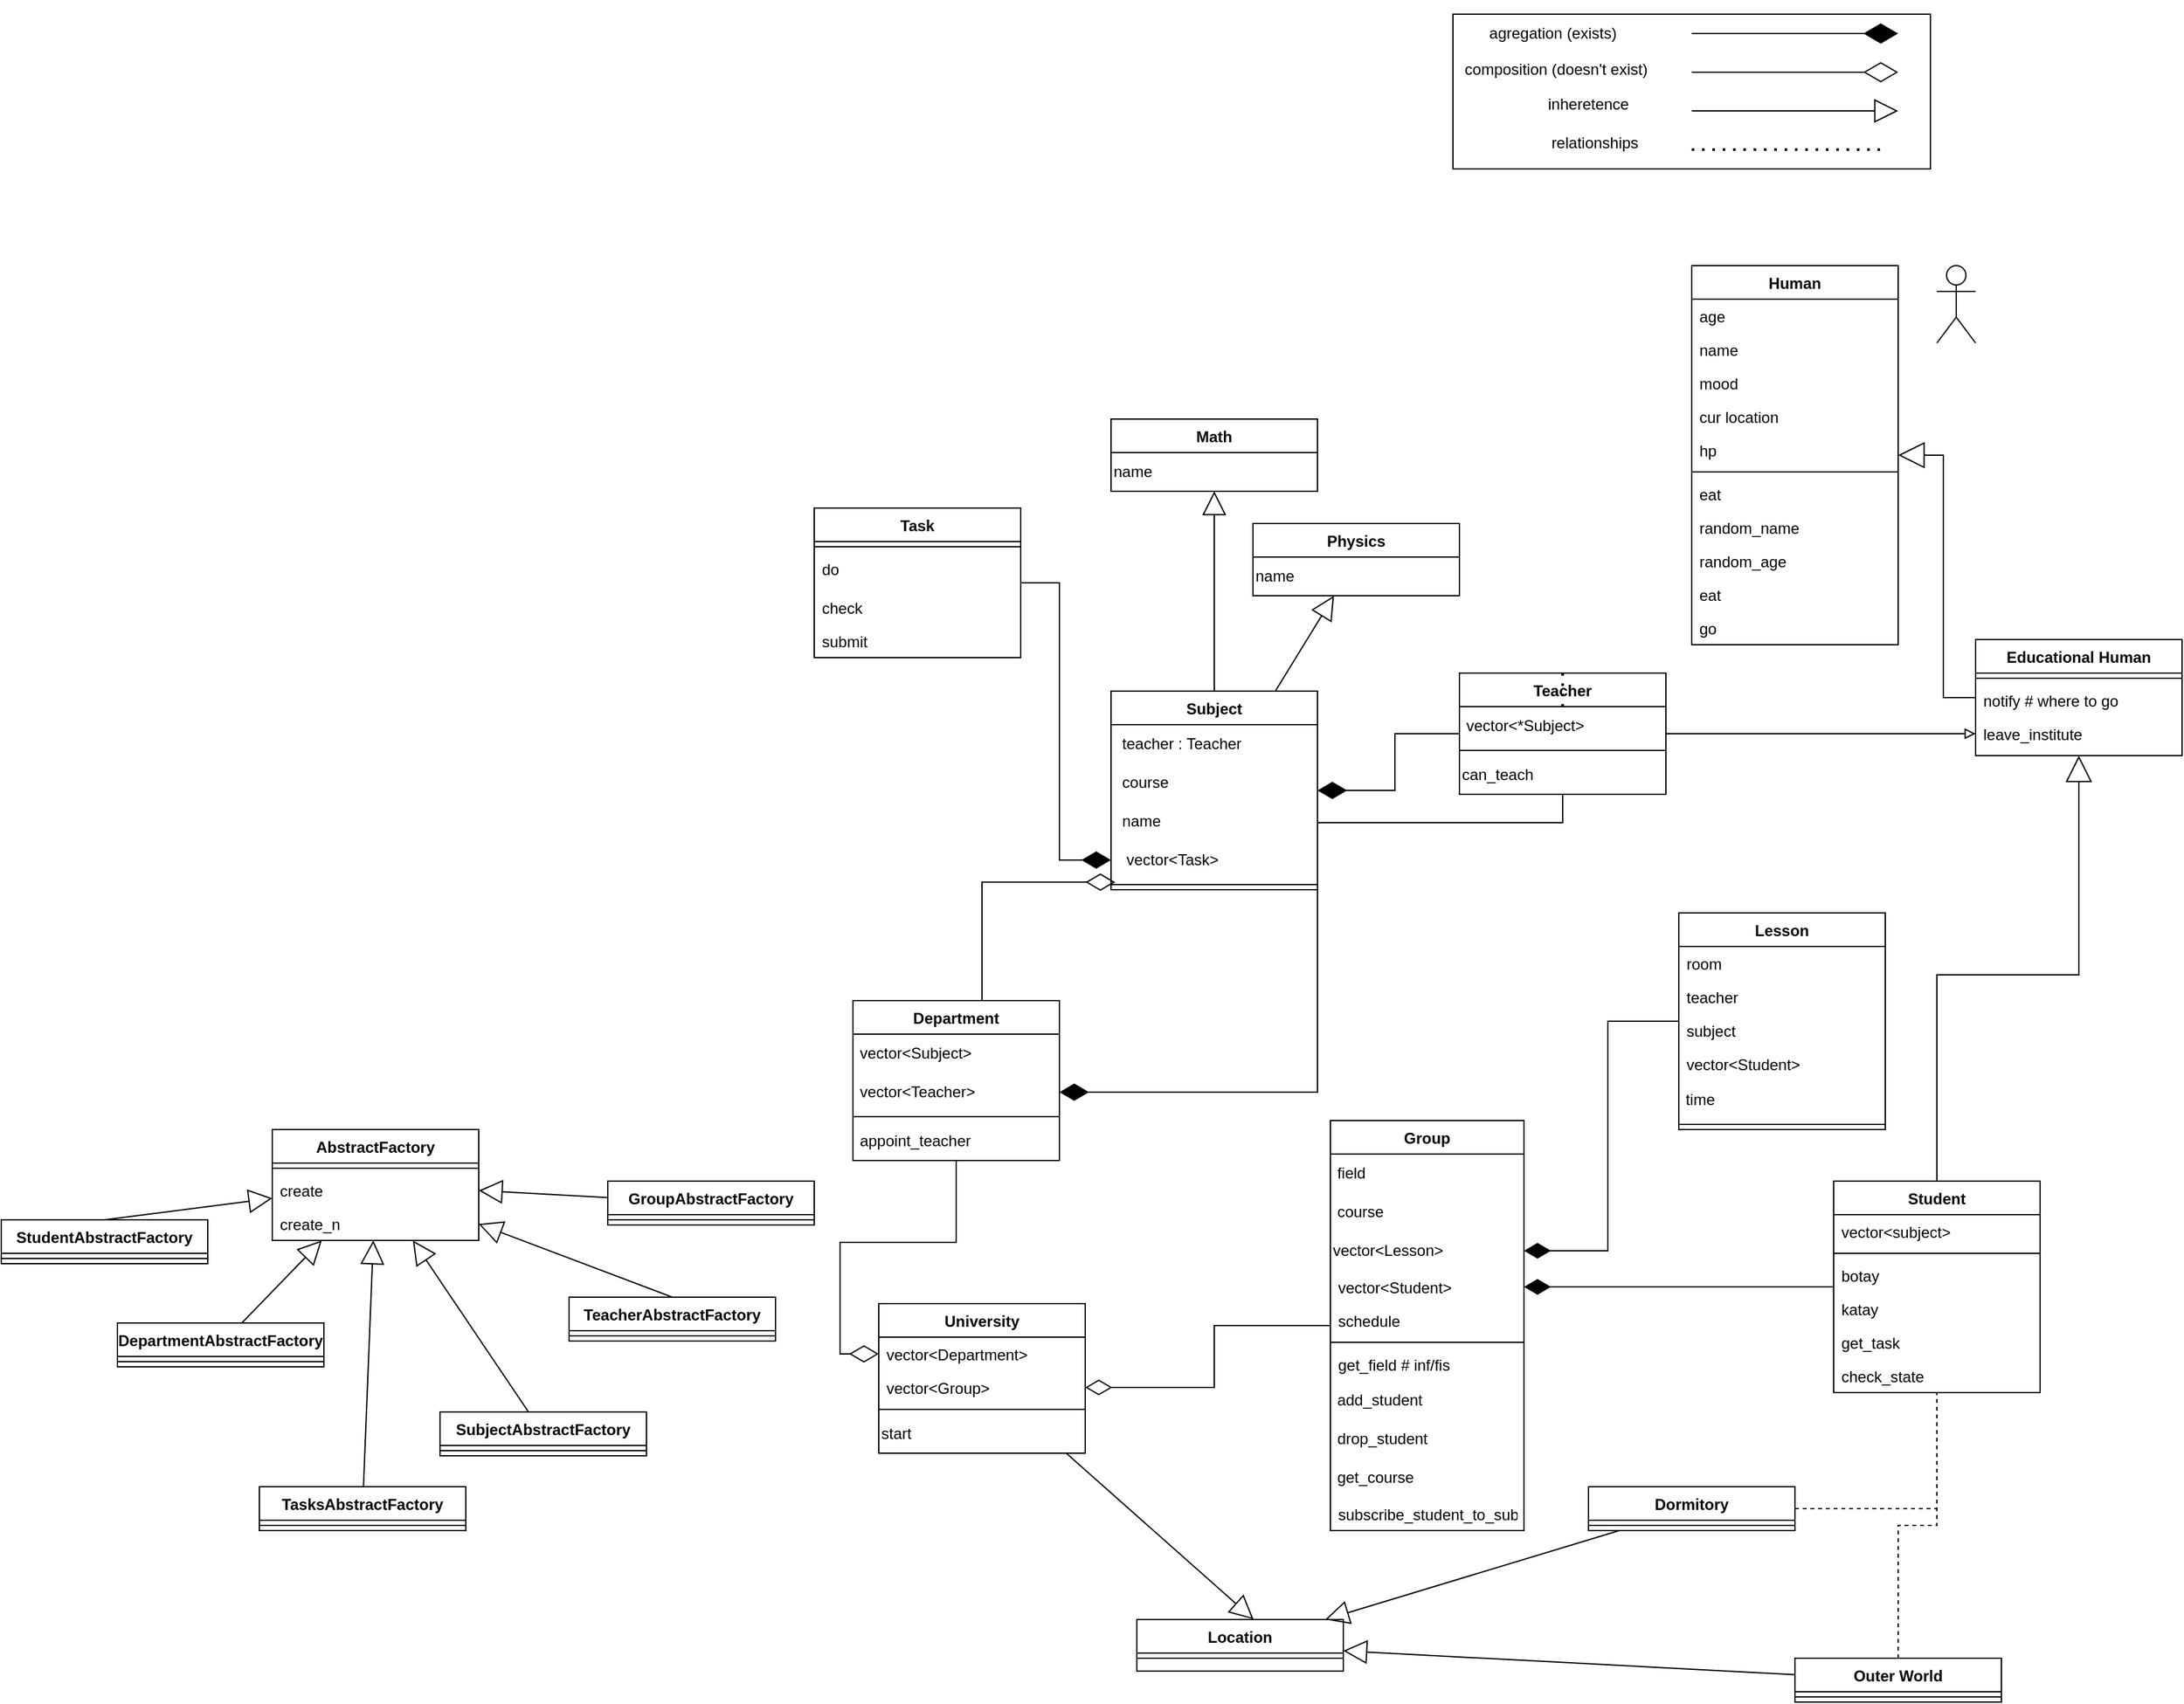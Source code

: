 <mxfile version="20.5.3" type="github" pages="2">
  <diagram id="C5RBs43oDa-KdzZeNtuy" name="arch">
    <mxGraphModel dx="1827" dy="439" grid="1" gridSize="10" guides="1" tooltips="1" connect="1" arrows="1" fold="1" page="1" pageScale="1" pageWidth="827" pageHeight="1169" math="0" shadow="0">
      <root>
        <mxCell id="WIyWlLk6GJQsqaUBKTNV-0" />
        <mxCell id="WIyWlLk6GJQsqaUBKTNV-1" parent="WIyWlLk6GJQsqaUBKTNV-0" />
        <mxCell id="woFlV1oVEV1j4pW9QUOj-0" value="" style="rounded=0;whiteSpace=wrap;html=1;" parent="WIyWlLk6GJQsqaUBKTNV-1" vertex="1">
          <mxGeometry x="595" y="545" width="370" height="120" as="geometry" />
        </mxCell>
        <mxCell id="LrhKDHcTdNilGxYMbkJ2-31" style="edgeStyle=orthogonalEdgeStyle;rounded=0;orthogonalLoop=1;jettySize=auto;html=1;endArrow=block;endFill=0;endSize=18;jumpSize=5;" parent="WIyWlLk6GJQsqaUBKTNV-1" source="woFlV1oVEV1j4pW9QUOj-1" target="woFlV1oVEV1j4pW9QUOj-28" edge="1">
          <mxGeometry relative="1" as="geometry" />
        </mxCell>
        <mxCell id="woFlV1oVEV1j4pW9QUOj-1" value="Educational Human&#xa;" style="swimlane;fontStyle=1;align=center;verticalAlign=top;childLayout=stackLayout;horizontal=1;startSize=26;horizontalStack=0;resizeParent=1;resizeLast=0;collapsible=1;marginBottom=0;rounded=0;shadow=0;strokeWidth=1;" parent="WIyWlLk6GJQsqaUBKTNV-1" vertex="1">
          <mxGeometry x="1000" y="1030" width="160" height="90" as="geometry">
            <mxRectangle x="230" y="140" width="160" height="26" as="alternateBounds" />
          </mxGeometry>
        </mxCell>
        <mxCell id="woFlV1oVEV1j4pW9QUOj-2" value="" style="line;html=1;strokeWidth=1;align=left;verticalAlign=middle;spacingTop=-1;spacingLeft=3;spacingRight=3;rotatable=0;labelPosition=right;points=[];portConstraint=eastwest;" parent="woFlV1oVEV1j4pW9QUOj-1" vertex="1">
          <mxGeometry y="26" width="160" height="8" as="geometry" />
        </mxCell>
        <mxCell id="woFlV1oVEV1j4pW9QUOj-3" value="notify # where to go" style="text;align=left;verticalAlign=top;spacingLeft=4;spacingRight=4;overflow=hidden;rotatable=0;points=[[0,0.5],[1,0.5]];portConstraint=eastwest;" parent="woFlV1oVEV1j4pW9QUOj-1" vertex="1">
          <mxGeometry y="34" width="160" height="26" as="geometry" />
        </mxCell>
        <mxCell id="woFlV1oVEV1j4pW9QUOj-4" value="leave_institute" style="text;strokeColor=none;fillColor=none;align=left;verticalAlign=top;spacingLeft=4;spacingRight=4;overflow=hidden;rotatable=0;points=[[0,0.5],[1,0.5]];portConstraint=eastwest;" parent="woFlV1oVEV1j4pW9QUOj-1" vertex="1">
          <mxGeometry y="60" width="160" height="26" as="geometry" />
        </mxCell>
        <mxCell id="LrhKDHcTdNilGxYMbkJ2-37" style="edgeStyle=orthogonalEdgeStyle;rounded=0;jumpSize=5;orthogonalLoop=1;jettySize=auto;html=1;endArrow=diamondThin;endFill=1;endSize=18;" parent="WIyWlLk6GJQsqaUBKTNV-1" source="woFlV1oVEV1j4pW9QUOj-5" target="woFlV1oVEV1j4pW9QUOj-46" edge="1">
          <mxGeometry relative="1" as="geometry" />
        </mxCell>
        <mxCell id="LrhKDHcTdNilGxYMbkJ2-39" style="edgeStyle=orthogonalEdgeStyle;rounded=0;jumpSize=5;orthogonalLoop=1;jettySize=auto;html=1;endArrow=block;endFill=0;endSize=18;" parent="WIyWlLk6GJQsqaUBKTNV-1" source="woFlV1oVEV1j4pW9QUOj-5" target="woFlV1oVEV1j4pW9QUOj-1" edge="1">
          <mxGeometry relative="1" as="geometry" />
        </mxCell>
        <mxCell id="woFlV1oVEV1j4pW9QUOj-5" value="Student" style="swimlane;fontStyle=1;align=center;verticalAlign=top;childLayout=stackLayout;horizontal=1;startSize=26;horizontalStack=0;resizeParent=1;resizeLast=0;collapsible=1;marginBottom=0;rounded=0;shadow=0;strokeWidth=1;" parent="WIyWlLk6GJQsqaUBKTNV-1" vertex="1">
          <mxGeometry x="890" y="1450" width="160" height="164" as="geometry">
            <mxRectangle x="130" y="380" width="160" height="26" as="alternateBounds" />
          </mxGeometry>
        </mxCell>
        <mxCell id="woFlV1oVEV1j4pW9QUOj-6" value="vector&lt;subject&gt;" style="text;align=left;verticalAlign=top;spacingLeft=4;spacingRight=4;overflow=hidden;rotatable=0;points=[[0,0.5],[1,0.5]];portConstraint=eastwest;" parent="woFlV1oVEV1j4pW9QUOj-5" vertex="1">
          <mxGeometry y="26" width="160" height="26" as="geometry" />
        </mxCell>
        <mxCell id="woFlV1oVEV1j4pW9QUOj-7" value="" style="line;html=1;strokeWidth=1;align=left;verticalAlign=middle;spacingTop=-1;spacingLeft=3;spacingRight=3;rotatable=0;labelPosition=right;points=[];portConstraint=eastwest;" parent="woFlV1oVEV1j4pW9QUOj-5" vertex="1">
          <mxGeometry y="52" width="160" height="8" as="geometry" />
        </mxCell>
        <mxCell id="woFlV1oVEV1j4pW9QUOj-8" value="botay" style="text;align=left;verticalAlign=top;spacingLeft=4;spacingRight=4;overflow=hidden;rotatable=0;points=[[0,0.5],[1,0.5]];portConstraint=eastwest;rounded=0;shadow=0;html=0;" parent="woFlV1oVEV1j4pW9QUOj-5" vertex="1">
          <mxGeometry y="60" width="160" height="26" as="geometry" />
        </mxCell>
        <mxCell id="woFlV1oVEV1j4pW9QUOj-9" value="katay" style="text;align=left;verticalAlign=top;spacingLeft=4;spacingRight=4;overflow=hidden;rotatable=0;points=[[0,0.5],[1,0.5]];portConstraint=eastwest;" parent="woFlV1oVEV1j4pW9QUOj-5" vertex="1">
          <mxGeometry y="86" width="160" height="26" as="geometry" />
        </mxCell>
        <mxCell id="woFlV1oVEV1j4pW9QUOj-10" value="get_task" style="text;strokeColor=none;fillColor=none;align=left;verticalAlign=top;spacingLeft=4;spacingRight=4;overflow=hidden;rotatable=0;points=[[0,0.5],[1,0.5]];portConstraint=eastwest;" parent="woFlV1oVEV1j4pW9QUOj-5" vertex="1">
          <mxGeometry y="112" width="160" height="26" as="geometry" />
        </mxCell>
        <mxCell id="woFlV1oVEV1j4pW9QUOj-11" value="check_state" style="text;strokeColor=none;fillColor=none;align=left;verticalAlign=top;spacingLeft=4;spacingRight=4;overflow=hidden;rotatable=0;points=[[0,0.5],[1,0.5]];portConstraint=eastwest;" parent="woFlV1oVEV1j4pW9QUOj-5" vertex="1">
          <mxGeometry y="138" width="160" height="26" as="geometry" />
        </mxCell>
        <mxCell id="LrhKDHcTdNilGxYMbkJ2-7" style="edgeStyle=orthogonalEdgeStyle;rounded=0;orthogonalLoop=1;jettySize=auto;html=1;endArrow=diamondThin;endFill=1;endSize=20;" parent="WIyWlLk6GJQsqaUBKTNV-1" source="woFlV1oVEV1j4pW9QUOj-13" target="woFlV1oVEV1j4pW9QUOj-57" edge="1">
          <mxGeometry relative="1" as="geometry" />
        </mxCell>
        <mxCell id="LrhKDHcTdNilGxYMbkJ2-15" style="edgeStyle=orthogonalEdgeStyle;rounded=0;orthogonalLoop=1;jettySize=auto;html=1;entryX=1;entryY=0.5;entryDx=0;entryDy=0;endArrow=diamondThin;endFill=1;endSize=20;" parent="WIyWlLk6GJQsqaUBKTNV-1" source="woFlV1oVEV1j4pW9QUOj-13" target="Tr1wXnMccKkS8jmOAOGS-6" edge="1">
          <mxGeometry relative="1" as="geometry">
            <Array as="points">
              <mxPoint x="490" y="1172" />
              <mxPoint x="490" y="1381" />
            </Array>
          </mxGeometry>
        </mxCell>
        <mxCell id="ZGn9tjUI-4wsM2FZ2MBE-4" style="edgeStyle=orthogonalEdgeStyle;rounded=0;orthogonalLoop=1;jettySize=auto;html=1;endArrow=block;endFill=0;" parent="WIyWlLk6GJQsqaUBKTNV-1" source="woFlV1oVEV1j4pW9QUOj-13" target="woFlV1oVEV1j4pW9QUOj-4" edge="1">
          <mxGeometry relative="1" as="geometry" />
        </mxCell>
        <mxCell id="woFlV1oVEV1j4pW9QUOj-13" value="Teacher" style="swimlane;fontStyle=1;align=center;verticalAlign=top;childLayout=stackLayout;horizontal=1;startSize=26;horizontalStack=0;resizeParent=1;resizeLast=0;collapsible=1;marginBottom=0;rounded=0;shadow=0;strokeWidth=1;" parent="WIyWlLk6GJQsqaUBKTNV-1" vertex="1">
          <mxGeometry x="600" y="1056" width="160" height="94" as="geometry">
            <mxRectangle x="340" y="380" width="170" height="26" as="alternateBounds" />
          </mxGeometry>
        </mxCell>
        <mxCell id="We35gUxAU1qfg7IX_MAo-0" value="&lt;div style=&quot;&quot;&gt;&lt;span style=&quot;background-color: initial;&quot;&gt;&amp;nbsp;vector&amp;lt;*Subject&amp;gt;&lt;/span&gt;&lt;/div&gt;" style="text;html=1;strokeColor=none;fillColor=none;align=left;verticalAlign=middle;whiteSpace=wrap;rounded=0;" parent="woFlV1oVEV1j4pW9QUOj-13" vertex="1">
          <mxGeometry y="26" width="160" height="30" as="geometry" />
        </mxCell>
        <mxCell id="woFlV1oVEV1j4pW9QUOj-14" value="" style="line;html=1;strokeWidth=1;align=left;verticalAlign=middle;spacingTop=-1;spacingLeft=3;spacingRight=3;rotatable=0;labelPosition=right;points=[];portConstraint=eastwest;" parent="woFlV1oVEV1j4pW9QUOj-13" vertex="1">
          <mxGeometry y="56" width="160" height="8" as="geometry" />
        </mxCell>
        <mxCell id="woFlV1oVEV1j4pW9QUOj-23" value="" style="endArrow=none;dashed=1;html=1;dashPattern=1 3;strokeWidth=2;rounded=0;startArrow=none;" parent="woFlV1oVEV1j4pW9QUOj-13" source="We35gUxAU1qfg7IX_MAo-0" target="woFlV1oVEV1j4pW9QUOj-13" edge="1">
          <mxGeometry width="50" height="50" relative="1" as="geometry">
            <mxPoint x="240" y="500" as="sourcePoint" />
            <mxPoint x="290" y="450" as="targetPoint" />
          </mxGeometry>
        </mxCell>
        <mxCell id="q50eVmyByUJ11z-hUx5l-47" value="&lt;div style=&quot;&quot;&gt;&lt;span style=&quot;background-color: initial;&quot;&gt;can_teach&lt;/span&gt;&lt;/div&gt;" style="text;html=1;strokeColor=none;fillColor=none;align=left;verticalAlign=middle;whiteSpace=wrap;rounded=0;" vertex="1" parent="woFlV1oVEV1j4pW9QUOj-13">
          <mxGeometry y="64" width="160" height="30" as="geometry" />
        </mxCell>
        <mxCell id="woFlV1oVEV1j4pW9QUOj-16" value="University&#xa;" style="swimlane;fontStyle=1;align=center;verticalAlign=top;childLayout=stackLayout;horizontal=1;startSize=26;horizontalStack=0;resizeParent=1;resizeLast=0;collapsible=1;marginBottom=0;rounded=0;shadow=0;strokeWidth=1;" parent="WIyWlLk6GJQsqaUBKTNV-1" vertex="1">
          <mxGeometry x="150" y="1545" width="160" height="116" as="geometry">
            <mxRectangle x="550" y="140" width="160" height="26" as="alternateBounds" />
          </mxGeometry>
        </mxCell>
        <mxCell id="woFlV1oVEV1j4pW9QUOj-17" value="vector&lt;Department&gt;" style="text;align=left;verticalAlign=top;spacingLeft=4;spacingRight=4;overflow=hidden;rotatable=0;points=[[0,0.5],[1,0.5]];portConstraint=eastwest;rounded=0;shadow=0;html=0;" parent="woFlV1oVEV1j4pW9QUOj-16" vertex="1">
          <mxGeometry y="26" width="160" height="26" as="geometry" />
        </mxCell>
        <mxCell id="woFlV1oVEV1j4pW9QUOj-18" value="vector&lt;Group&gt;" style="text;align=left;verticalAlign=top;spacingLeft=4;spacingRight=4;overflow=hidden;rotatable=0;points=[[0,0.5],[1,0.5]];portConstraint=eastwest;" parent="woFlV1oVEV1j4pW9QUOj-16" vertex="1">
          <mxGeometry y="52" width="160" height="26" as="geometry" />
        </mxCell>
        <mxCell id="woFlV1oVEV1j4pW9QUOj-19" value="" style="line;html=1;strokeWidth=1;align=left;verticalAlign=middle;spacingTop=-1;spacingLeft=3;spacingRight=3;rotatable=0;labelPosition=right;points=[];portConstraint=eastwest;" parent="woFlV1oVEV1j4pW9QUOj-16" vertex="1">
          <mxGeometry y="78" width="160" height="8" as="geometry" />
        </mxCell>
        <mxCell id="C6x7ee5KCeMyJj1YMYHy-2" value="&lt;div style=&quot;&quot;&gt;&lt;span style=&quot;background-color: initial;&quot;&gt;start&lt;/span&gt;&lt;/div&gt;" style="text;html=1;strokeColor=none;fillColor=none;align=left;verticalAlign=middle;whiteSpace=wrap;rounded=0;" parent="woFlV1oVEV1j4pW9QUOj-16" vertex="1">
          <mxGeometry y="86" width="160" height="30" as="geometry" />
        </mxCell>
        <mxCell id="LrhKDHcTdNilGxYMbkJ2-34" style="edgeStyle=orthogonalEdgeStyle;rounded=0;jumpSize=5;orthogonalLoop=1;jettySize=auto;html=1;dashed=1;endArrow=none;endFill=0;endSize=18;" parent="WIyWlLk6GJQsqaUBKTNV-1" source="woFlV1oVEV1j4pW9QUOj-20" target="woFlV1oVEV1j4pW9QUOj-5" edge="1">
          <mxGeometry relative="1" as="geometry" />
        </mxCell>
        <mxCell id="woFlV1oVEV1j4pW9QUOj-20" value="Dormitory" style="swimlane;fontStyle=1;align=center;verticalAlign=top;childLayout=stackLayout;horizontal=1;startSize=26;horizontalStack=0;resizeParent=1;resizeParentMax=0;resizeLast=0;collapsible=1;marginBottom=0;" parent="WIyWlLk6GJQsqaUBKTNV-1" vertex="1">
          <mxGeometry x="700" y="1687" width="160" height="34" as="geometry" />
        </mxCell>
        <mxCell id="woFlV1oVEV1j4pW9QUOj-21" value="" style="line;strokeWidth=1;fillColor=none;align=left;verticalAlign=middle;spacingTop=-1;spacingLeft=3;spacingRight=3;rotatable=0;labelPosition=right;points=[];portConstraint=eastwest;strokeColor=inherit;" parent="woFlV1oVEV1j4pW9QUOj-20" vertex="1">
          <mxGeometry y="26" width="160" height="8" as="geometry" />
        </mxCell>
        <mxCell id="LrhKDHcTdNilGxYMbkJ2-35" style="edgeStyle=orthogonalEdgeStyle;rounded=0;jumpSize=5;orthogonalLoop=1;jettySize=auto;html=1;dashed=1;endArrow=none;endFill=0;endSize=18;" parent="WIyWlLk6GJQsqaUBKTNV-1" source="woFlV1oVEV1j4pW9QUOj-24" target="woFlV1oVEV1j4pW9QUOj-5" edge="1">
          <mxGeometry relative="1" as="geometry" />
        </mxCell>
        <mxCell id="woFlV1oVEV1j4pW9QUOj-24" value="Outer World&#xa;" style="swimlane;fontStyle=1;align=center;verticalAlign=top;childLayout=stackLayout;horizontal=1;startSize=26;horizontalStack=0;resizeParent=1;resizeParentMax=0;resizeLast=0;collapsible=1;marginBottom=0;" parent="WIyWlLk6GJQsqaUBKTNV-1" vertex="1">
          <mxGeometry x="860" y="1820" width="160" height="34" as="geometry" />
        </mxCell>
        <mxCell id="woFlV1oVEV1j4pW9QUOj-25" value="" style="line;strokeWidth=1;fillColor=none;align=left;verticalAlign=middle;spacingTop=-1;spacingLeft=3;spacingRight=3;rotatable=0;labelPosition=right;points=[];portConstraint=eastwest;strokeColor=inherit;" parent="woFlV1oVEV1j4pW9QUOj-24" vertex="1">
          <mxGeometry y="26" width="160" height="8" as="geometry" />
        </mxCell>
        <mxCell id="woFlV1oVEV1j4pW9QUOj-28" value="Human" style="swimlane;fontStyle=1;align=center;verticalAlign=top;childLayout=stackLayout;horizontal=1;startSize=26;horizontalStack=0;resizeParent=1;resizeParentMax=0;resizeLast=0;collapsible=1;marginBottom=0;" parent="WIyWlLk6GJQsqaUBKTNV-1" vertex="1">
          <mxGeometry x="780" y="740" width="160" height="294" as="geometry" />
        </mxCell>
        <mxCell id="woFlV1oVEV1j4pW9QUOj-29" value="age" style="text;strokeColor=none;fillColor=none;align=left;verticalAlign=top;spacingLeft=4;spacingRight=4;overflow=hidden;rotatable=0;points=[[0,0.5],[1,0.5]];portConstraint=eastwest;" parent="woFlV1oVEV1j4pW9QUOj-28" vertex="1">
          <mxGeometry y="26" width="160" height="26" as="geometry" />
        </mxCell>
        <mxCell id="woFlV1oVEV1j4pW9QUOj-30" value="name" style="text;strokeColor=none;fillColor=none;align=left;verticalAlign=top;spacingLeft=4;spacingRight=4;overflow=hidden;rotatable=0;points=[[0,0.5],[1,0.5]];portConstraint=eastwest;" parent="woFlV1oVEV1j4pW9QUOj-28" vertex="1">
          <mxGeometry y="52" width="160" height="26" as="geometry" />
        </mxCell>
        <mxCell id="woFlV1oVEV1j4pW9QUOj-31" value="mood&#xa;" style="text;strokeColor=none;fillColor=none;align=left;verticalAlign=top;spacingLeft=4;spacingRight=4;overflow=hidden;rotatable=0;points=[[0,0.5],[1,0.5]];portConstraint=eastwest;" parent="woFlV1oVEV1j4pW9QUOj-28" vertex="1">
          <mxGeometry y="78" width="160" height="26" as="geometry" />
        </mxCell>
        <mxCell id="woFlV1oVEV1j4pW9QUOj-32" value="cur location" style="text;strokeColor=none;fillColor=none;align=left;verticalAlign=top;spacingLeft=4;spacingRight=4;overflow=hidden;rotatable=0;points=[[0,0.5],[1,0.5]];portConstraint=eastwest;" parent="woFlV1oVEV1j4pW9QUOj-28" vertex="1">
          <mxGeometry y="104" width="160" height="26" as="geometry" />
        </mxCell>
        <mxCell id="woFlV1oVEV1j4pW9QUOj-33" value="hp" style="text;strokeColor=none;fillColor=none;align=left;verticalAlign=top;spacingLeft=4;spacingRight=4;overflow=hidden;rotatable=0;points=[[0,0.5],[1,0.5]];portConstraint=eastwest;" parent="woFlV1oVEV1j4pW9QUOj-28" vertex="1">
          <mxGeometry y="130" width="160" height="26" as="geometry" />
        </mxCell>
        <mxCell id="woFlV1oVEV1j4pW9QUOj-34" value="" style="line;strokeWidth=1;fillColor=none;align=left;verticalAlign=middle;spacingTop=-1;spacingLeft=3;spacingRight=3;rotatable=0;labelPosition=right;points=[];portConstraint=eastwest;strokeColor=inherit;" parent="woFlV1oVEV1j4pW9QUOj-28" vertex="1">
          <mxGeometry y="156" width="160" height="8" as="geometry" />
        </mxCell>
        <mxCell id="woFlV1oVEV1j4pW9QUOj-35" value="eat" style="text;strokeColor=none;fillColor=none;align=left;verticalAlign=top;spacingLeft=4;spacingRight=4;overflow=hidden;rotatable=0;points=[[0,0.5],[1,0.5]];portConstraint=eastwest;" parent="woFlV1oVEV1j4pW9QUOj-28" vertex="1">
          <mxGeometry y="164" width="160" height="26" as="geometry" />
        </mxCell>
        <mxCell id="woFlV1oVEV1j4pW9QUOj-36" value="random_name" style="text;strokeColor=none;fillColor=none;align=left;verticalAlign=top;spacingLeft=4;spacingRight=4;overflow=hidden;rotatable=0;points=[[0,0.5],[1,0.5]];portConstraint=eastwest;" parent="woFlV1oVEV1j4pW9QUOj-28" vertex="1">
          <mxGeometry y="190" width="160" height="26" as="geometry" />
        </mxCell>
        <mxCell id="q50eVmyByUJ11z-hUx5l-46" value="random_age" style="text;strokeColor=none;fillColor=none;align=left;verticalAlign=top;spacingLeft=4;spacingRight=4;overflow=hidden;rotatable=0;points=[[0,0.5],[1,0.5]];portConstraint=eastwest;" vertex="1" parent="woFlV1oVEV1j4pW9QUOj-28">
          <mxGeometry y="216" width="160" height="26" as="geometry" />
        </mxCell>
        <mxCell id="q50eVmyByUJ11z-hUx5l-45" value="eat" style="text;strokeColor=none;fillColor=none;align=left;verticalAlign=top;spacingLeft=4;spacingRight=4;overflow=hidden;rotatable=0;points=[[0,0.5],[1,0.5]];portConstraint=eastwest;" vertex="1" parent="woFlV1oVEV1j4pW9QUOj-28">
          <mxGeometry y="242" width="160" height="26" as="geometry" />
        </mxCell>
        <mxCell id="woFlV1oVEV1j4pW9QUOj-37" value="go&#xa;" style="text;strokeColor=none;fillColor=none;align=left;verticalAlign=top;spacingLeft=4;spacingRight=4;overflow=hidden;rotatable=0;points=[[0,0.5],[1,0.5]];portConstraint=eastwest;" parent="woFlV1oVEV1j4pW9QUOj-28" vertex="1">
          <mxGeometry y="268" width="160" height="26" as="geometry" />
        </mxCell>
        <mxCell id="woFlV1oVEV1j4pW9QUOj-38" value="Location" style="swimlane;fontStyle=1;align=center;verticalAlign=top;childLayout=stackLayout;horizontal=1;startSize=26;horizontalStack=0;resizeParent=1;resizeLast=0;collapsible=1;marginBottom=0;rounded=0;shadow=0;strokeWidth=1;" parent="WIyWlLk6GJQsqaUBKTNV-1" vertex="1">
          <mxGeometry x="350" y="1790" width="160" height="40" as="geometry">
            <mxRectangle x="550" y="140" width="160" height="26" as="alternateBounds" />
          </mxGeometry>
        </mxCell>
        <mxCell id="woFlV1oVEV1j4pW9QUOj-39" value="" style="line;html=1;strokeWidth=1;align=left;verticalAlign=middle;spacingTop=-1;spacingLeft=3;spacingRight=3;rotatable=0;labelPosition=right;points=[];portConstraint=eastwest;" parent="woFlV1oVEV1j4pW9QUOj-38" vertex="1">
          <mxGeometry y="26" width="160" height="8" as="geometry" />
        </mxCell>
        <mxCell id="woFlV1oVEV1j4pW9QUOj-40" value="" style="endArrow=block;endSize=16;endFill=0;html=1;rounded=0;" parent="WIyWlLk6GJQsqaUBKTNV-1" source="woFlV1oVEV1j4pW9QUOj-24" target="woFlV1oVEV1j4pW9QUOj-38" edge="1">
          <mxGeometry width="160" relative="1" as="geometry">
            <mxPoint x="480" y="1910" as="sourcePoint" />
            <mxPoint x="640" y="1910" as="targetPoint" />
          </mxGeometry>
        </mxCell>
        <mxCell id="woFlV1oVEV1j4pW9QUOj-41" value="" style="endArrow=block;endSize=16;endFill=0;html=1;rounded=0;entryX=0.565;entryY=-0.005;entryDx=0;entryDy=0;entryPerimeter=0;" parent="WIyWlLk6GJQsqaUBKTNV-1" source="woFlV1oVEV1j4pW9QUOj-16" target="woFlV1oVEV1j4pW9QUOj-38" edge="1">
          <mxGeometry width="160" relative="1" as="geometry">
            <mxPoint x="479.736" y="1836" as="sourcePoint" />
            <mxPoint x="505.547" y="1950" as="targetPoint" />
          </mxGeometry>
        </mxCell>
        <mxCell id="woFlV1oVEV1j4pW9QUOj-42" value="" style="endArrow=block;endSize=16;endFill=0;html=1;rounded=0;" parent="WIyWlLk6GJQsqaUBKTNV-1" source="woFlV1oVEV1j4pW9QUOj-20" target="woFlV1oVEV1j4pW9QUOj-38" edge="1">
          <mxGeometry width="160" relative="1" as="geometry">
            <mxPoint x="489.736" y="1846" as="sourcePoint" />
            <mxPoint x="515.547" y="1960" as="targetPoint" />
          </mxGeometry>
        </mxCell>
        <mxCell id="LrhKDHcTdNilGxYMbkJ2-36" style="edgeStyle=orthogonalEdgeStyle;rounded=0;jumpSize=5;orthogonalLoop=1;jettySize=auto;html=1;endArrow=diamondThin;endFill=0;endSize=18;" parent="WIyWlLk6GJQsqaUBKTNV-1" source="woFlV1oVEV1j4pW9QUOj-45" target="woFlV1oVEV1j4pW9QUOj-18" edge="1">
          <mxGeometry relative="1" as="geometry" />
        </mxCell>
        <mxCell id="woFlV1oVEV1j4pW9QUOj-45" value="Group" style="swimlane;fontStyle=1;align=center;verticalAlign=top;childLayout=stackLayout;horizontal=1;startSize=26;horizontalStack=0;resizeParent=1;resizeParentMax=0;resizeLast=0;collapsible=1;marginBottom=0;" parent="WIyWlLk6GJQsqaUBKTNV-1" vertex="1">
          <mxGeometry x="500" y="1403" width="150" height="318" as="geometry" />
        </mxCell>
        <mxCell id="Tr1wXnMccKkS8jmOAOGS-1" value="&lt;div style=&quot;&quot;&gt;&lt;span style=&quot;background-color: initial;&quot;&gt;&amp;nbsp;field&lt;/span&gt;&lt;/div&gt;" style="text;html=1;strokeColor=none;fillColor=none;align=left;verticalAlign=middle;whiteSpace=wrap;rounded=0;" parent="woFlV1oVEV1j4pW9QUOj-45" vertex="1">
          <mxGeometry y="26" width="150" height="30" as="geometry" />
        </mxCell>
        <mxCell id="Tr1wXnMccKkS8jmOAOGS-2" value="&amp;nbsp;course" style="text;html=1;strokeColor=none;fillColor=none;align=left;verticalAlign=middle;whiteSpace=wrap;rounded=0;" parent="woFlV1oVEV1j4pW9QUOj-45" vertex="1">
          <mxGeometry y="56" width="150" height="30" as="geometry" />
        </mxCell>
        <mxCell id="LrhKDHcTdNilGxYMbkJ2-25" value="vector&amp;lt;Lesson&amp;gt;" style="text;html=1;strokeColor=none;fillColor=none;align=left;verticalAlign=middle;whiteSpace=wrap;rounded=0;" parent="woFlV1oVEV1j4pW9QUOj-45" vertex="1">
          <mxGeometry y="86" width="150" height="30" as="geometry" />
        </mxCell>
        <mxCell id="woFlV1oVEV1j4pW9QUOj-46" value="vector&lt;Student&gt;" style="text;strokeColor=none;fillColor=none;align=left;verticalAlign=top;spacingLeft=4;spacingRight=4;overflow=hidden;rotatable=0;points=[[0,0.5],[1,0.5]];portConstraint=eastwest;" parent="woFlV1oVEV1j4pW9QUOj-45" vertex="1">
          <mxGeometry y="116" width="150" height="26" as="geometry" />
        </mxCell>
        <mxCell id="LrhKDHcTdNilGxYMbkJ2-26" value="schedule" style="text;align=left;verticalAlign=top;spacingLeft=4;spacingRight=4;overflow=hidden;rotatable=0;points=[[0,0.5],[1,0.5]];portConstraint=eastwest;" parent="woFlV1oVEV1j4pW9QUOj-45" vertex="1">
          <mxGeometry y="142" width="150" height="26" as="geometry" />
        </mxCell>
        <mxCell id="woFlV1oVEV1j4pW9QUOj-48" value="" style="line;strokeWidth=1;fillColor=none;align=left;verticalAlign=middle;spacingTop=-1;spacingLeft=3;spacingRight=3;rotatable=0;labelPosition=right;points=[];portConstraint=eastwest;strokeColor=inherit;" parent="woFlV1oVEV1j4pW9QUOj-45" vertex="1">
          <mxGeometry y="168" width="150" height="8" as="geometry" />
        </mxCell>
        <mxCell id="woFlV1oVEV1j4pW9QUOj-49" value="get_field # inf/fis" style="text;strokeColor=none;fillColor=none;align=left;verticalAlign=top;spacingLeft=4;spacingRight=4;overflow=hidden;rotatable=0;points=[[0,0.5],[1,0.5]];portConstraint=eastwest;" parent="woFlV1oVEV1j4pW9QUOj-45" vertex="1">
          <mxGeometry y="176" width="150" height="26" as="geometry" />
        </mxCell>
        <mxCell id="Tr1wXnMccKkS8jmOAOGS-3" value="&amp;nbsp;add_student" style="text;html=1;strokeColor=none;fillColor=none;align=left;verticalAlign=middle;whiteSpace=wrap;rounded=0;" parent="woFlV1oVEV1j4pW9QUOj-45" vertex="1">
          <mxGeometry y="202" width="150" height="30" as="geometry" />
        </mxCell>
        <mxCell id="Tr1wXnMccKkS8jmOAOGS-4" value="&amp;nbsp;drop_student" style="text;html=1;strokeColor=none;fillColor=none;align=left;verticalAlign=middle;whiteSpace=wrap;rounded=0;" parent="woFlV1oVEV1j4pW9QUOj-45" vertex="1">
          <mxGeometry y="232" width="150" height="30" as="geometry" />
        </mxCell>
        <mxCell id="Tr1wXnMccKkS8jmOAOGS-0" value="&amp;nbsp;get_course" style="text;html=1;strokeColor=none;fillColor=none;align=left;verticalAlign=middle;whiteSpace=wrap;rounded=0;" parent="woFlV1oVEV1j4pW9QUOj-45" vertex="1">
          <mxGeometry y="262" width="150" height="30" as="geometry" />
        </mxCell>
        <mxCell id="woFlV1oVEV1j4pW9QUOj-50" value="subscribe_student_to_subject" style="text;strokeColor=none;fillColor=none;align=left;verticalAlign=top;spacingLeft=4;spacingRight=4;overflow=hidden;rotatable=0;points=[[0,0.5],[1,0.5]];portConstraint=eastwest;" parent="woFlV1oVEV1j4pW9QUOj-45" vertex="1">
          <mxGeometry y="292" width="150" height="26" as="geometry" />
        </mxCell>
        <mxCell id="LrhKDHcTdNilGxYMbkJ2-17" style="edgeStyle=orthogonalEdgeStyle;rounded=0;orthogonalLoop=1;jettySize=auto;html=1;endArrow=diamondThin;endFill=0;endSize=20;" parent="WIyWlLk6GJQsqaUBKTNV-1" source="woFlV1oVEV1j4pW9QUOj-53" target="woFlV1oVEV1j4pW9QUOj-17" edge="1">
          <mxGeometry relative="1" as="geometry" />
        </mxCell>
        <mxCell id="woFlV1oVEV1j4pW9QUOj-53" value="Department" style="swimlane;fontStyle=1;align=center;verticalAlign=top;childLayout=stackLayout;horizontal=1;startSize=26;horizontalStack=0;resizeParent=1;resizeParentMax=0;resizeLast=0;collapsible=1;marginBottom=0;" parent="WIyWlLk6GJQsqaUBKTNV-1" vertex="1">
          <mxGeometry x="130" y="1310" width="160" height="124" as="geometry" />
        </mxCell>
        <mxCell id="Tr1wXnMccKkS8jmOAOGS-5" value="&amp;nbsp;vector&amp;lt;Subject&amp;gt;" style="text;html=1;strokeColor=none;fillColor=none;align=left;verticalAlign=middle;whiteSpace=wrap;rounded=0;" parent="woFlV1oVEV1j4pW9QUOj-53" vertex="1">
          <mxGeometry y="26" width="160" height="30" as="geometry" />
        </mxCell>
        <mxCell id="Tr1wXnMccKkS8jmOAOGS-6" value="&amp;nbsp;vector&amp;lt;Teacher&amp;gt;" style="text;html=1;strokeColor=none;fillColor=none;align=left;verticalAlign=middle;whiteSpace=wrap;rounded=0;" parent="woFlV1oVEV1j4pW9QUOj-53" vertex="1">
          <mxGeometry y="56" width="160" height="30" as="geometry" />
        </mxCell>
        <mxCell id="woFlV1oVEV1j4pW9QUOj-54" value="" style="line;strokeWidth=1;fillColor=none;align=left;verticalAlign=middle;spacingTop=-1;spacingLeft=3;spacingRight=3;rotatable=0;labelPosition=right;points=[];portConstraint=eastwest;strokeColor=inherit;" parent="woFlV1oVEV1j4pW9QUOj-53" vertex="1">
          <mxGeometry y="86" width="160" height="8" as="geometry" />
        </mxCell>
        <mxCell id="C6x7ee5KCeMyJj1YMYHy-3" value="&amp;nbsp;appoint_teacher" style="text;html=1;strokeColor=none;fillColor=none;align=left;verticalAlign=middle;whiteSpace=wrap;rounded=0;" parent="woFlV1oVEV1j4pW9QUOj-53" vertex="1">
          <mxGeometry y="94" width="160" height="30" as="geometry" />
        </mxCell>
        <mxCell id="woFlV1oVEV1j4pW9QUOj-61" value="Task" style="swimlane;fontStyle=1;align=center;verticalAlign=top;childLayout=stackLayout;horizontal=1;startSize=26;horizontalStack=0;resizeParent=1;resizeParentMax=0;resizeLast=0;collapsible=1;marginBottom=0;" parent="WIyWlLk6GJQsqaUBKTNV-1" vertex="1">
          <mxGeometry x="100" y="928" width="160" height="116" as="geometry" />
        </mxCell>
        <mxCell id="woFlV1oVEV1j4pW9QUOj-62" value="" style="line;strokeWidth=1;fillColor=none;align=left;verticalAlign=middle;spacingTop=-1;spacingLeft=3;spacingRight=3;rotatable=0;labelPosition=right;points=[];portConstraint=eastwest;strokeColor=inherit;" parent="woFlV1oVEV1j4pW9QUOj-61" vertex="1">
          <mxGeometry y="26" width="160" height="8" as="geometry" />
        </mxCell>
        <mxCell id="woFlV1oVEV1j4pW9QUOj-63" value="do" style="text;strokeColor=none;fillColor=none;align=left;verticalAlign=top;spacingLeft=4;spacingRight=4;overflow=hidden;rotatable=0;points=[[0,0.5],[1,0.5]];portConstraint=eastwest;" parent="woFlV1oVEV1j4pW9QUOj-61" vertex="1">
          <mxGeometry y="34" width="160" height="30" as="geometry" />
        </mxCell>
        <mxCell id="woFlV1oVEV1j4pW9QUOj-64" value="check" style="text;strokeColor=none;fillColor=none;align=left;verticalAlign=top;spacingLeft=4;spacingRight=4;overflow=hidden;rotatable=0;points=[[0,0.5],[1,0.5]];portConstraint=eastwest;" parent="woFlV1oVEV1j4pW9QUOj-61" vertex="1">
          <mxGeometry y="64" width="160" height="26" as="geometry" />
        </mxCell>
        <mxCell id="woFlV1oVEV1j4pW9QUOj-65" value="submit" style="text;strokeColor=none;fillColor=none;align=left;verticalAlign=top;spacingLeft=4;spacingRight=4;overflow=hidden;rotatable=0;points=[[0,0.5],[1,0.5]];portConstraint=eastwest;" parent="woFlV1oVEV1j4pW9QUOj-61" vertex="1">
          <mxGeometry y="90" width="160" height="26" as="geometry" />
        </mxCell>
        <mxCell id="LrhKDHcTdNilGxYMbkJ2-38" style="edgeStyle=orthogonalEdgeStyle;rounded=0;jumpSize=5;orthogonalLoop=1;jettySize=auto;html=1;entryX=1;entryY=0.5;entryDx=0;entryDy=0;endArrow=diamondThin;endFill=1;endSize=18;" parent="WIyWlLk6GJQsqaUBKTNV-1" source="woFlV1oVEV1j4pW9QUOj-67" target="LrhKDHcTdNilGxYMbkJ2-25" edge="1">
          <mxGeometry relative="1" as="geometry" />
        </mxCell>
        <mxCell id="woFlV1oVEV1j4pW9QUOj-67" value="Lesson" style="swimlane;fontStyle=1;align=center;verticalAlign=top;childLayout=stackLayout;horizontal=1;startSize=26;horizontalStack=0;resizeParent=1;resizeParentMax=0;resizeLast=0;collapsible=1;marginBottom=0;" parent="WIyWlLk6GJQsqaUBKTNV-1" vertex="1">
          <mxGeometry x="770" y="1242" width="160" height="168" as="geometry" />
        </mxCell>
        <mxCell id="woFlV1oVEV1j4pW9QUOj-68" value="room" style="text;strokeColor=none;fillColor=none;align=left;verticalAlign=top;spacingLeft=4;spacingRight=4;overflow=hidden;rotatable=0;points=[[0,0.5],[1,0.5]];portConstraint=eastwest;" parent="woFlV1oVEV1j4pW9QUOj-67" vertex="1">
          <mxGeometry y="26" width="160" height="26" as="geometry" />
        </mxCell>
        <mxCell id="woFlV1oVEV1j4pW9QUOj-69" value="teacher" style="text;strokeColor=none;fillColor=none;align=left;verticalAlign=top;spacingLeft=4;spacingRight=4;overflow=hidden;rotatable=0;points=[[0,0.5],[1,0.5]];portConstraint=eastwest;" parent="woFlV1oVEV1j4pW9QUOj-67" vertex="1">
          <mxGeometry y="52" width="160" height="26" as="geometry" />
        </mxCell>
        <mxCell id="woFlV1oVEV1j4pW9QUOj-70" value="subject" style="text;strokeColor=none;fillColor=none;align=left;verticalAlign=top;spacingLeft=4;spacingRight=4;overflow=hidden;rotatable=0;points=[[0,0.5],[1,0.5]];portConstraint=eastwest;" parent="woFlV1oVEV1j4pW9QUOj-67" vertex="1">
          <mxGeometry y="78" width="160" height="26" as="geometry" />
        </mxCell>
        <mxCell id="ZGn9tjUI-4wsM2FZ2MBE-0" value="vector&lt;Student&gt;" style="text;strokeColor=none;fillColor=none;align=left;verticalAlign=top;spacingLeft=4;spacingRight=4;overflow=hidden;rotatable=0;points=[[0,0.5],[1,0.5]];portConstraint=eastwest;" parent="woFlV1oVEV1j4pW9QUOj-67" vertex="1">
          <mxGeometry y="104" width="160" height="26" as="geometry" />
        </mxCell>
        <mxCell id="Tr1wXnMccKkS8jmOAOGS-10" value="&lt;div style=&quot;&quot;&gt;&lt;span style=&quot;background-color: initial;&quot;&gt;&amp;nbsp;time&lt;/span&gt;&lt;/div&gt;" style="text;html=1;strokeColor=none;fillColor=none;align=left;verticalAlign=middle;whiteSpace=wrap;rounded=0;" parent="woFlV1oVEV1j4pW9QUOj-67" vertex="1">
          <mxGeometry y="130" width="160" height="30" as="geometry" />
        </mxCell>
        <mxCell id="woFlV1oVEV1j4pW9QUOj-71" value="" style="line;strokeWidth=1;fillColor=none;align=left;verticalAlign=middle;spacingTop=-1;spacingLeft=3;spacingRight=3;rotatable=0;labelPosition=right;points=[];portConstraint=eastwest;strokeColor=inherit;" parent="woFlV1oVEV1j4pW9QUOj-67" vertex="1">
          <mxGeometry y="160" width="160" height="8" as="geometry" />
        </mxCell>
        <mxCell id="woFlV1oVEV1j4pW9QUOj-72" value="" style="endArrow=diamondThin;endFill=1;endSize=24;html=1;rounded=0;" parent="WIyWlLk6GJQsqaUBKTNV-1" edge="1">
          <mxGeometry width="160" relative="1" as="geometry">
            <mxPoint x="780" y="560" as="sourcePoint" />
            <mxPoint x="940" y="560" as="targetPoint" />
          </mxGeometry>
        </mxCell>
        <mxCell id="woFlV1oVEV1j4pW9QUOj-73" value="" style="endArrow=diamondThin;endFill=0;endSize=24;html=1;rounded=0;" parent="WIyWlLk6GJQsqaUBKTNV-1" edge="1">
          <mxGeometry width="160" relative="1" as="geometry">
            <mxPoint x="780" y="590" as="sourcePoint" />
            <mxPoint x="940" y="590" as="targetPoint" />
          </mxGeometry>
        </mxCell>
        <mxCell id="woFlV1oVEV1j4pW9QUOj-74" value="" style="endArrow=block;endSize=16;endFill=0;html=1;rounded=0;" parent="WIyWlLk6GJQsqaUBKTNV-1" edge="1">
          <mxGeometry width="160" relative="1" as="geometry">
            <mxPoint x="780" y="620" as="sourcePoint" />
            <mxPoint x="940" y="620" as="targetPoint" />
          </mxGeometry>
        </mxCell>
        <mxCell id="woFlV1oVEV1j4pW9QUOj-75" value="" style="endArrow=none;dashed=1;html=1;dashPattern=1 3;strokeWidth=2;rounded=0;" parent="WIyWlLk6GJQsqaUBKTNV-1" edge="1">
          <mxGeometry width="50" height="50" relative="1" as="geometry">
            <mxPoint x="780" y="650" as="sourcePoint" />
            <mxPoint x="930" y="650" as="targetPoint" />
          </mxGeometry>
        </mxCell>
        <mxCell id="woFlV1oVEV1j4pW9QUOj-76" value="relationships" style="text;html=1;strokeColor=none;fillColor=none;align=center;verticalAlign=middle;whiteSpace=wrap;rounded=0;" parent="WIyWlLk6GJQsqaUBKTNV-1" vertex="1">
          <mxGeometry x="660" y="630" width="90" height="30" as="geometry" />
        </mxCell>
        <mxCell id="woFlV1oVEV1j4pW9QUOj-77" value="inheretence" style="text;html=1;strokeColor=none;fillColor=none;align=center;verticalAlign=middle;whiteSpace=wrap;rounded=0;" parent="WIyWlLk6GJQsqaUBKTNV-1" vertex="1">
          <mxGeometry x="660" y="600" width="80" height="30" as="geometry" />
        </mxCell>
        <mxCell id="woFlV1oVEV1j4pW9QUOj-78" value="agregation (exists)" style="text;html=1;strokeColor=none;fillColor=none;align=center;verticalAlign=middle;whiteSpace=wrap;rounded=0;" parent="WIyWlLk6GJQsqaUBKTNV-1" vertex="1">
          <mxGeometry x="560" y="545" width="225" height="30" as="geometry" />
        </mxCell>
        <mxCell id="woFlV1oVEV1j4pW9QUOj-79" value="composition (doesn&#39;t exist)" style="text;html=1;strokeColor=none;fillColor=none;align=center;verticalAlign=middle;whiteSpace=wrap;rounded=0;" parent="WIyWlLk6GJQsqaUBKTNV-1" vertex="1">
          <mxGeometry x="600" y="576" width="150" height="24" as="geometry" />
        </mxCell>
        <mxCell id="c0BRm0pyYl1ydU1t3Dmy-0" value="" style="shape=umlActor;verticalLabelPosition=bottom;verticalAlign=top;html=1;outlineConnect=0;" parent="WIyWlLk6GJQsqaUBKTNV-1" vertex="1">
          <mxGeometry x="970" y="740" width="30" height="60" as="geometry" />
        </mxCell>
        <mxCell id="woFlV1oVEV1j4pW9QUOj-57" value="Subject" style="swimlane;fontStyle=1;align=center;verticalAlign=top;childLayout=stackLayout;horizontal=1;startSize=26;horizontalStack=0;resizeParent=1;resizeParentMax=0;resizeLast=0;collapsible=1;marginBottom=0;" parent="WIyWlLk6GJQsqaUBKTNV-1" vertex="1">
          <mxGeometry x="330" y="1070" width="160" height="154" as="geometry" />
        </mxCell>
        <mxCell id="kz5ZKtgL2Rz6Y3vl8oyU-0" value="&amp;nbsp; teacher : Teacher" style="text;html=1;strokeColor=none;fillColor=none;align=left;verticalAlign=middle;whiteSpace=wrap;rounded=0;" parent="woFlV1oVEV1j4pW9QUOj-57" vertex="1">
          <mxGeometry y="26" width="160" height="30" as="geometry" />
        </mxCell>
        <mxCell id="q50eVmyByUJ11z-hUx5l-1" value="&amp;nbsp; course" style="text;html=1;strokeColor=none;fillColor=none;align=left;verticalAlign=middle;whiteSpace=wrap;rounded=0;" vertex="1" parent="woFlV1oVEV1j4pW9QUOj-57">
          <mxGeometry y="56" width="160" height="30" as="geometry" />
        </mxCell>
        <mxCell id="q50eVmyByUJ11z-hUx5l-2" value="&amp;nbsp; name" style="text;html=1;strokeColor=none;fillColor=none;align=left;verticalAlign=middle;whiteSpace=wrap;rounded=0;" vertex="1" parent="woFlV1oVEV1j4pW9QUOj-57">
          <mxGeometry y="86" width="160" height="30" as="geometry" />
        </mxCell>
        <mxCell id="C6x7ee5KCeMyJj1YMYHy-0" value="&amp;nbsp; &amp;nbsp;vector&amp;lt;Task&amp;gt;" style="text;html=1;strokeColor=none;fillColor=none;align=left;verticalAlign=middle;whiteSpace=wrap;rounded=0;" parent="woFlV1oVEV1j4pW9QUOj-57" vertex="1">
          <mxGeometry y="116" width="160" height="30" as="geometry" />
        </mxCell>
        <mxCell id="woFlV1oVEV1j4pW9QUOj-58" value="" style="line;strokeWidth=1;fillColor=none;align=left;verticalAlign=middle;spacingTop=-1;spacingLeft=3;spacingRight=3;rotatable=0;labelPosition=right;points=[];portConstraint=eastwest;strokeColor=inherit;" parent="woFlV1oVEV1j4pW9QUOj-57" vertex="1">
          <mxGeometry y="146" width="160" height="8" as="geometry" />
        </mxCell>
        <mxCell id="LrhKDHcTdNilGxYMbkJ2-12" style="edgeStyle=orthogonalEdgeStyle;rounded=0;orthogonalLoop=1;jettySize=auto;html=1;entryX=0;entryY=0.5;entryDx=0;entryDy=0;endArrow=diamondThin;endFill=1;endSize=20;" parent="WIyWlLk6GJQsqaUBKTNV-1" source="woFlV1oVEV1j4pW9QUOj-61" target="C6x7ee5KCeMyJj1YMYHy-0" edge="1">
          <mxGeometry relative="1" as="geometry" />
        </mxCell>
        <mxCell id="LrhKDHcTdNilGxYMbkJ2-24" style="edgeStyle=orthogonalEdgeStyle;rounded=0;orthogonalLoop=1;jettySize=auto;html=1;endArrow=diamondThin;endFill=0;endSize=20;entryX=0.02;entryY=0.268;entryDx=0;entryDy=0;entryPerimeter=0;exitX=0.5;exitY=0;exitDx=0;exitDy=0;" parent="WIyWlLk6GJQsqaUBKTNV-1" source="woFlV1oVEV1j4pW9QUOj-53" edge="1" target="woFlV1oVEV1j4pW9QUOj-58">
          <mxGeometry relative="1" as="geometry">
            <mxPoint x="320" y="1170" as="targetPoint" />
            <Array as="points">
              <mxPoint x="230" y="1310" />
              <mxPoint x="230" y="1218" />
            </Array>
          </mxGeometry>
        </mxCell>
        <mxCell id="q50eVmyByUJ11z-hUx5l-3" value="Math" style="swimlane;fontStyle=1;align=center;verticalAlign=top;childLayout=stackLayout;horizontal=1;startSize=26;horizontalStack=0;resizeParent=1;resizeParentMax=0;resizeLast=0;collapsible=1;marginBottom=0;" vertex="1" parent="WIyWlLk6GJQsqaUBKTNV-1">
          <mxGeometry x="330" y="859" width="160" height="56" as="geometry" />
        </mxCell>
        <mxCell id="q50eVmyByUJ11z-hUx5l-4" value="name" style="text;html=1;strokeColor=none;fillColor=none;align=left;verticalAlign=middle;whiteSpace=wrap;rounded=0;" vertex="1" parent="q50eVmyByUJ11z-hUx5l-3">
          <mxGeometry y="26" width="160" height="30" as="geometry" />
        </mxCell>
        <mxCell id="q50eVmyByUJ11z-hUx5l-13" value="" style="endArrow=block;endSize=16;endFill=0;html=1;rounded=0;exitX=0.5;exitY=0;exitDx=0;exitDy=0;" edge="1" parent="WIyWlLk6GJQsqaUBKTNV-1" source="woFlV1oVEV1j4pW9QUOj-57" target="q50eVmyByUJ11z-hUx5l-3">
          <mxGeometry width="160" relative="1" as="geometry">
            <mxPoint x="420" y="1020" as="sourcePoint" />
            <mxPoint x="580" y="1020" as="targetPoint" />
          </mxGeometry>
        </mxCell>
        <mxCell id="q50eVmyByUJ11z-hUx5l-14" value="AbstractFactory" style="swimlane;fontStyle=1;align=center;verticalAlign=top;childLayout=stackLayout;horizontal=1;startSize=26;horizontalStack=0;resizeParent=1;resizeParentMax=0;resizeLast=0;collapsible=1;marginBottom=0;" vertex="1" parent="WIyWlLk6GJQsqaUBKTNV-1">
          <mxGeometry x="-320" y="1410" width="160" height="86" as="geometry" />
        </mxCell>
        <mxCell id="q50eVmyByUJ11z-hUx5l-16" value="" style="line;strokeWidth=1;fillColor=none;align=left;verticalAlign=middle;spacingTop=-1;spacingLeft=3;spacingRight=3;rotatable=0;labelPosition=right;points=[];portConstraint=eastwest;strokeColor=inherit;" vertex="1" parent="q50eVmyByUJ11z-hUx5l-14">
          <mxGeometry y="26" width="160" height="8" as="geometry" />
        </mxCell>
        <mxCell id="q50eVmyByUJ11z-hUx5l-17" value="create" style="text;strokeColor=none;fillColor=none;align=left;verticalAlign=top;spacingLeft=4;spacingRight=4;overflow=hidden;rotatable=0;points=[[0,0.5],[1,0.5]];portConstraint=eastwest;" vertex="1" parent="q50eVmyByUJ11z-hUx5l-14">
          <mxGeometry y="34" width="160" height="26" as="geometry" />
        </mxCell>
        <mxCell id="q50eVmyByUJ11z-hUx5l-18" value="create_n" style="text;strokeColor=none;fillColor=none;align=left;verticalAlign=top;spacingLeft=4;spacingRight=4;overflow=hidden;rotatable=0;points=[[0,0.5],[1,0.5]];portConstraint=eastwest;" vertex="1" parent="q50eVmyByUJ11z-hUx5l-14">
          <mxGeometry y="60" width="160" height="26" as="geometry" />
        </mxCell>
        <mxCell id="q50eVmyByUJ11z-hUx5l-19" value="StudentAbstractFactory" style="swimlane;fontStyle=1;align=center;verticalAlign=top;childLayout=stackLayout;horizontal=1;startSize=26;horizontalStack=0;resizeParent=1;resizeParentMax=0;resizeLast=0;collapsible=1;marginBottom=0;" vertex="1" parent="WIyWlLk6GJQsqaUBKTNV-1">
          <mxGeometry x="-530" y="1480" width="160" height="34" as="geometry" />
        </mxCell>
        <mxCell id="q50eVmyByUJ11z-hUx5l-21" value="" style="line;strokeWidth=1;fillColor=none;align=left;verticalAlign=middle;spacingTop=-1;spacingLeft=3;spacingRight=3;rotatable=0;labelPosition=right;points=[];portConstraint=eastwest;strokeColor=inherit;" vertex="1" parent="q50eVmyByUJ11z-hUx5l-19">
          <mxGeometry y="26" width="160" height="8" as="geometry" />
        </mxCell>
        <mxCell id="q50eVmyByUJ11z-hUx5l-23" value="" style="endArrow=block;endSize=16;endFill=0;html=1;rounded=0;exitX=0.5;exitY=0;exitDx=0;exitDy=0;" edge="1" parent="WIyWlLk6GJQsqaUBKTNV-1" source="q50eVmyByUJ11z-hUx5l-19" target="q50eVmyByUJ11z-hUx5l-14">
          <mxGeometry width="160" relative="1" as="geometry">
            <mxPoint x="-310" y="1485" as="sourcePoint" />
            <mxPoint x="-150" y="1485" as="targetPoint" />
          </mxGeometry>
        </mxCell>
        <mxCell id="q50eVmyByUJ11z-hUx5l-27" value="GroupAbstractFactory" style="swimlane;fontStyle=1;align=center;verticalAlign=top;childLayout=stackLayout;horizontal=1;startSize=26;horizontalStack=0;resizeParent=1;resizeParentMax=0;resizeLast=0;collapsible=1;marginBottom=0;" vertex="1" parent="WIyWlLk6GJQsqaUBKTNV-1">
          <mxGeometry x="-60" y="1450" width="160" height="34" as="geometry" />
        </mxCell>
        <mxCell id="q50eVmyByUJ11z-hUx5l-28" value="" style="line;strokeWidth=1;fillColor=none;align=left;verticalAlign=middle;spacingTop=-1;spacingLeft=3;spacingRight=3;rotatable=0;labelPosition=right;points=[];portConstraint=eastwest;strokeColor=inherit;" vertex="1" parent="q50eVmyByUJ11z-hUx5l-27">
          <mxGeometry y="26" width="160" height="8" as="geometry" />
        </mxCell>
        <mxCell id="q50eVmyByUJ11z-hUx5l-29" value="" style="endArrow=block;endSize=16;endFill=0;html=1;rounded=0;" edge="1" parent="WIyWlLk6GJQsqaUBKTNV-1" source="q50eVmyByUJ11z-hUx5l-27" target="q50eVmyByUJ11z-hUx5l-14">
          <mxGeometry width="160" relative="1" as="geometry">
            <mxPoint x="-190" y="1663" as="sourcePoint" />
            <mxPoint x="-182.077" y="1499.0" as="targetPoint" />
          </mxGeometry>
        </mxCell>
        <mxCell id="q50eVmyByUJ11z-hUx5l-31" value="TasksAbstractFactory" style="swimlane;fontStyle=1;align=center;verticalAlign=top;childLayout=stackLayout;horizontal=1;startSize=26;horizontalStack=0;resizeParent=1;resizeParentMax=0;resizeLast=0;collapsible=1;marginBottom=0;" vertex="1" parent="WIyWlLk6GJQsqaUBKTNV-1">
          <mxGeometry x="-330" y="1687" width="160" height="34" as="geometry" />
        </mxCell>
        <mxCell id="q50eVmyByUJ11z-hUx5l-32" value="" style="line;strokeWidth=1;fillColor=none;align=left;verticalAlign=middle;spacingTop=-1;spacingLeft=3;spacingRight=3;rotatable=0;labelPosition=right;points=[];portConstraint=eastwest;strokeColor=inherit;" vertex="1" parent="q50eVmyByUJ11z-hUx5l-31">
          <mxGeometry y="26" width="160" height="8" as="geometry" />
        </mxCell>
        <mxCell id="q50eVmyByUJ11z-hUx5l-33" value="" style="endArrow=block;endSize=16;endFill=0;html=1;rounded=0;" edge="1" parent="WIyWlLk6GJQsqaUBKTNV-1" source="q50eVmyByUJ11z-hUx5l-31" target="q50eVmyByUJ11z-hUx5l-14">
          <mxGeometry width="160" relative="1" as="geometry">
            <mxPoint x="-280.0" y="1663" as="sourcePoint" />
            <mxPoint x="-200.773" y="1499.0" as="targetPoint" />
          </mxGeometry>
        </mxCell>
        <mxCell id="q50eVmyByUJ11z-hUx5l-35" value="TeacherAbstractFactory" style="swimlane;fontStyle=1;align=center;verticalAlign=top;childLayout=stackLayout;horizontal=1;startSize=26;horizontalStack=0;resizeParent=1;resizeParentMax=0;resizeLast=0;collapsible=1;marginBottom=0;" vertex="1" parent="WIyWlLk6GJQsqaUBKTNV-1">
          <mxGeometry x="-90" y="1540" width="160" height="34" as="geometry" />
        </mxCell>
        <mxCell id="q50eVmyByUJ11z-hUx5l-36" value="" style="line;strokeWidth=1;fillColor=none;align=left;verticalAlign=middle;spacingTop=-1;spacingLeft=3;spacingRight=3;rotatable=0;labelPosition=right;points=[];portConstraint=eastwest;strokeColor=inherit;" vertex="1" parent="q50eVmyByUJ11z-hUx5l-35">
          <mxGeometry y="26" width="160" height="8" as="geometry" />
        </mxCell>
        <mxCell id="q50eVmyByUJ11z-hUx5l-37" value="" style="endArrow=block;endSize=16;endFill=0;html=1;rounded=0;exitX=0.5;exitY=0;exitDx=0;exitDy=0;" edge="1" parent="WIyWlLk6GJQsqaUBKTNV-1" source="q50eVmyByUJ11z-hUx5l-35" target="q50eVmyByUJ11z-hUx5l-14">
          <mxGeometry width="160" relative="1" as="geometry">
            <mxPoint x="-170.627" y="1710" as="sourcePoint" />
            <mxPoint x="-178.413" y="1499.0" as="targetPoint" />
          </mxGeometry>
        </mxCell>
        <mxCell id="q50eVmyByUJ11z-hUx5l-38" value="SubjectAbstractFactory" style="swimlane;fontStyle=1;align=center;verticalAlign=top;childLayout=stackLayout;horizontal=1;startSize=26;horizontalStack=0;resizeParent=1;resizeParentMax=0;resizeLast=0;collapsible=1;marginBottom=0;" vertex="1" parent="WIyWlLk6GJQsqaUBKTNV-1">
          <mxGeometry x="-190" y="1629" width="160" height="34" as="geometry" />
        </mxCell>
        <mxCell id="q50eVmyByUJ11z-hUx5l-39" value="" style="line;strokeWidth=1;fillColor=none;align=left;verticalAlign=middle;spacingTop=-1;spacingLeft=3;spacingRight=3;rotatable=0;labelPosition=right;points=[];portConstraint=eastwest;strokeColor=inherit;" vertex="1" parent="q50eVmyByUJ11z-hUx5l-38">
          <mxGeometry y="26" width="160" height="8" as="geometry" />
        </mxCell>
        <mxCell id="q50eVmyByUJ11z-hUx5l-41" value="" style="endArrow=block;endSize=16;endFill=0;html=1;rounded=0;" edge="1" parent="WIyWlLk6GJQsqaUBKTNV-1" source="q50eVmyByUJ11z-hUx5l-38" target="q50eVmyByUJ11z-hUx5l-14">
          <mxGeometry width="160" relative="1" as="geometry">
            <mxPoint x="-217.491" y="1710" as="sourcePoint" />
            <mxPoint x="-186.347" y="1499.0" as="targetPoint" />
          </mxGeometry>
        </mxCell>
        <mxCell id="q50eVmyByUJ11z-hUx5l-42" value="DepartmentAbstractFactory" style="swimlane;fontStyle=1;align=center;verticalAlign=top;childLayout=stackLayout;horizontal=1;startSize=26;horizontalStack=0;resizeParent=1;resizeParentMax=0;resizeLast=0;collapsible=1;marginBottom=0;" vertex="1" parent="WIyWlLk6GJQsqaUBKTNV-1">
          <mxGeometry x="-440" y="1560" width="160" height="34" as="geometry" />
        </mxCell>
        <mxCell id="q50eVmyByUJ11z-hUx5l-43" value="" style="line;strokeWidth=1;fillColor=none;align=left;verticalAlign=middle;spacingTop=-1;spacingLeft=3;spacingRight=3;rotatable=0;labelPosition=right;points=[];portConstraint=eastwest;strokeColor=inherit;" vertex="1" parent="q50eVmyByUJ11z-hUx5l-42">
          <mxGeometry y="26" width="160" height="8" as="geometry" />
        </mxCell>
        <mxCell id="q50eVmyByUJ11z-hUx5l-44" value="" style="endArrow=block;endSize=16;endFill=0;html=1;rounded=0;" edge="1" parent="WIyWlLk6GJQsqaUBKTNV-1" source="q50eVmyByUJ11z-hUx5l-42" target="q50eVmyByUJ11z-hUx5l-14">
          <mxGeometry width="160" relative="1" as="geometry">
            <mxPoint x="-311.141" y="1591" as="sourcePoint" />
            <mxPoint x="-279.997" y="1380.0" as="targetPoint" />
          </mxGeometry>
        </mxCell>
        <mxCell id="q50eVmyByUJ11z-hUx5l-48" value="Physics" style="swimlane;fontStyle=1;align=center;verticalAlign=top;childLayout=stackLayout;horizontal=1;startSize=26;horizontalStack=0;resizeParent=1;resizeParentMax=0;resizeLast=0;collapsible=1;marginBottom=0;" vertex="1" parent="WIyWlLk6GJQsqaUBKTNV-1">
          <mxGeometry x="440" y="940" width="160" height="56" as="geometry" />
        </mxCell>
        <mxCell id="q50eVmyByUJ11z-hUx5l-49" value="name" style="text;html=1;strokeColor=none;fillColor=none;align=left;verticalAlign=middle;whiteSpace=wrap;rounded=0;" vertex="1" parent="q50eVmyByUJ11z-hUx5l-48">
          <mxGeometry y="26" width="160" height="30" as="geometry" />
        </mxCell>
        <mxCell id="q50eVmyByUJ11z-hUx5l-50" value="" style="endArrow=block;endSize=16;endFill=0;html=1;rounded=0;" edge="1" parent="WIyWlLk6GJQsqaUBKTNV-1" source="woFlV1oVEV1j4pW9QUOj-57" target="q50eVmyByUJ11z-hUx5l-48">
          <mxGeometry width="160" relative="1" as="geometry">
            <mxPoint x="560" y="1034" as="sourcePoint" />
            <mxPoint x="560" y="960" as="targetPoint" />
          </mxGeometry>
        </mxCell>
      </root>
    </mxGraphModel>
  </diagram>
  <diagram id="PiC5_jx6afXXIfuyVqzT" name="timeline">
    <mxGraphModel grid="1" page="1" gridSize="10" guides="1" tooltips="1" connect="1" arrows="1" fold="1" pageScale="1" pageWidth="827" pageHeight="1169" math="0" shadow="0">
      <root>
        <mxCell id="0" />
        <mxCell id="1" parent="0" />
        <mxCell id="wdPDZ-uv4sxm38cu0jNG-1" value="University" style="text;html=1;strokeColor=none;fillColor=none;align=center;verticalAlign=middle;whiteSpace=wrap;rounded=0;" vertex="1" parent="1">
          <mxGeometry x="50" y="10" width="60" height="30" as="geometry" />
        </mxCell>
        <mxCell id="wdPDZ-uv4sxm38cu0jNG-2" value="" style="html=1;points=[];perimeter=orthogonalPerimeter;" vertex="1" parent="1">
          <mxGeometry x="75" y="40" width="10" height="20" as="geometry" />
        </mxCell>
        <mxCell id="wdPDZ-uv4sxm38cu0jNG-3" value="" style="line;strokeWidth=1;fillColor=none;align=left;verticalAlign=middle;spacingTop=-1;spacingLeft=3;spacingRight=3;rotatable=0;labelPosition=right;points=[];portConstraint=eastwest;strokeColor=inherit;direction=south;" vertex="1" parent="1">
          <mxGeometry x="76" y="40" width="8" height="520" as="geometry" />
        </mxCell>
        <mxCell id="wdPDZ-uv4sxm38cu0jNG-5" value="" style="html=1;points=[];perimeter=orthogonalPerimeter;" vertex="1" parent="1">
          <mxGeometry x="145" y="60" width="10" height="20" as="geometry" />
        </mxCell>
        <mxCell id="wdPDZ-uv4sxm38cu0jNG-6" value="create" style="html=1;verticalAlign=bottom;endArrow=block;entryX=0;entryY=0;rounded=0;" edge="1" parent="1" target="wdPDZ-uv4sxm38cu0jNG-5">
          <mxGeometry relative="1" as="geometry">
            <mxPoint x="80" y="60" as="sourcePoint" />
          </mxGeometry>
        </mxCell>
        <mxCell id="wdPDZ-uv4sxm38cu0jNG-7" value="return" style="html=1;verticalAlign=bottom;endArrow=open;dashed=1;endSize=8;exitX=0;exitY=0.95;rounded=0;entryX=0.077;entryY=0.5;entryDx=0;entryDy=0;entryPerimeter=0;" edge="1" parent="1" source="wdPDZ-uv4sxm38cu0jNG-5" target="wdPDZ-uv4sxm38cu0jNG-3">
          <mxGeometry relative="1" as="geometry">
            <mxPoint x="140" y="150" as="targetPoint" />
            <Array as="points" />
          </mxGeometry>
        </mxCell>
        <mxCell id="wdPDZ-uv4sxm38cu0jNG-8" value="Group" style="text;html=1;strokeColor=none;fillColor=none;align=center;verticalAlign=middle;whiteSpace=wrap;rounded=0;" vertex="1" parent="1">
          <mxGeometry x="120" y="10" width="60" height="30" as="geometry" />
        </mxCell>
        <mxCell id="wdPDZ-uv4sxm38cu0jNG-9" value="" style="line;strokeWidth=1;fillColor=none;align=left;verticalAlign=middle;spacingTop=-1;spacingLeft=3;spacingRight=3;rotatable=0;labelPosition=right;points=[];portConstraint=eastwest;strokeColor=inherit;direction=south;" vertex="1" parent="1">
          <mxGeometry x="146" y="40" width="8" height="520" as="geometry" />
        </mxCell>
        <mxCell id="wdPDZ-uv4sxm38cu0jNG-11" value="Student" style="text;html=1;strokeColor=none;fillColor=none;align=center;verticalAlign=middle;whiteSpace=wrap;rounded=0;" vertex="1" parent="1">
          <mxGeometry x="180" y="10" width="60" height="30" as="geometry" />
        </mxCell>
        <mxCell id="wdPDZ-uv4sxm38cu0jNG-12" value="" style="line;strokeWidth=1;fillColor=none;align=left;verticalAlign=middle;spacingTop=-1;spacingLeft=3;spacingRight=3;rotatable=0;labelPosition=right;points=[];portConstraint=eastwest;strokeColor=inherit;direction=south;" vertex="1" parent="1">
          <mxGeometry x="206" y="40" width="8" height="520" as="geometry" />
        </mxCell>
        <mxCell id="wdPDZ-uv4sxm38cu0jNG-13" value="" style="html=1;points=[];perimeter=orthogonalPerimeter;" vertex="1" parent="1">
          <mxGeometry x="76" y="80" width="10" height="20" as="geometry" />
        </mxCell>
        <mxCell id="wdPDZ-uv4sxm38cu0jNG-14" value="" style="html=1;points=[];perimeter=orthogonalPerimeter;" vertex="1" parent="1">
          <mxGeometry x="204" y="100" width="10" height="20" as="geometry" />
        </mxCell>
        <mxCell id="wdPDZ-uv4sxm38cu0jNG-15" value="create" style="html=1;verticalAlign=bottom;endArrow=block;entryX=0;entryY=0;rounded=0;exitX=0.34;exitY=0.998;exitDx=0;exitDy=0;exitPerimeter=0;" edge="1" parent="1" source="wdPDZ-uv4sxm38cu0jNG-13" target="wdPDZ-uv4sxm38cu0jNG-14">
          <mxGeometry relative="1" as="geometry">
            <mxPoint x="134" y="100" as="sourcePoint" />
            <Array as="points">
              <mxPoint x="160" y="100" />
            </Array>
          </mxGeometry>
        </mxCell>
        <mxCell id="wdPDZ-uv4sxm38cu0jNG-16" value="return" style="html=1;verticalAlign=bottom;endArrow=open;dashed=1;endSize=8;exitX=0;exitY=0.95;rounded=0;entryX=0.153;entryY=0.695;entryDx=0;entryDy=0;entryPerimeter=0;" edge="1" parent="1" source="wdPDZ-uv4sxm38cu0jNG-14" target="wdPDZ-uv4sxm38cu0jNG-3">
          <mxGeometry relative="1" as="geometry">
            <mxPoint x="134" y="176" as="targetPoint" />
          </mxGeometry>
        </mxCell>
        <mxCell id="wdPDZ-uv4sxm38cu0jNG-19" value="" style="html=1;points=[];perimeter=orthogonalPerimeter;" vertex="1" parent="1">
          <mxGeometry x="75" y="120" width="10" height="20" as="geometry" />
        </mxCell>
        <mxCell id="wdPDZ-uv4sxm38cu0jNG-21" value="" style="html=1;points=[];perimeter=orthogonalPerimeter;" vertex="1" parent="1">
          <mxGeometry x="146" y="140" width="10" height="20" as="geometry" />
        </mxCell>
        <mxCell id="wdPDZ-uv4sxm38cu0jNG-22" value="&lt;font style=&quot;font-size: 8px;&quot;&gt;add Student&lt;/font&gt;" style="html=1;verticalAlign=bottom;endArrow=block;entryX=0;entryY=0;rounded=0;" edge="1" parent="1" target="wdPDZ-uv4sxm38cu0jNG-21">
          <mxGeometry relative="1" as="geometry">
            <mxPoint x="80" y="140" as="sourcePoint" />
          </mxGeometry>
        </mxCell>
        <mxCell id="wdPDZ-uv4sxm38cu0jNG-23" value="return" style="html=1;verticalAlign=bottom;endArrow=open;dashed=1;endSize=8;exitX=0;exitY=0.95;rounded=0;entryX=0.23;entryY=0.615;entryDx=0;entryDy=0;entryPerimeter=0;" edge="1" parent="1" source="wdPDZ-uv4sxm38cu0jNG-21" target="wdPDZ-uv4sxm38cu0jNG-3">
          <mxGeometry relative="1" as="geometry">
            <mxPoint x="80" y="159" as="targetPoint" />
            <Array as="points">
              <mxPoint x="100" y="160" />
            </Array>
          </mxGeometry>
        </mxCell>
        <mxCell id="wdPDZ-uv4sxm38cu0jNG-24" value="" style="html=1;points=[];perimeter=orthogonalPerimeter;" vertex="1" parent="1">
          <mxGeometry x="75" y="160" width="10" height="20" as="geometry" />
        </mxCell>
        <mxCell id="wdPDZ-uv4sxm38cu0jNG-25" value="Department" style="text;html=1;strokeColor=none;fillColor=none;align=center;verticalAlign=middle;whiteSpace=wrap;rounded=0;" vertex="1" parent="1">
          <mxGeometry x="250" y="10" width="60" height="30" as="geometry" />
        </mxCell>
        <mxCell id="wdPDZ-uv4sxm38cu0jNG-26" value="" style="line;strokeWidth=1;fillColor=none;align=left;verticalAlign=middle;spacingTop=-1;spacingLeft=3;spacingRight=3;rotatable=0;labelPosition=right;points=[];portConstraint=eastwest;strokeColor=inherit;direction=south;" vertex="1" parent="1">
          <mxGeometry x="276" y="40" width="8" height="520" as="geometry" />
        </mxCell>
        <mxCell id="wdPDZ-uv4sxm38cu0jNG-27" value="Teacher" style="text;html=1;strokeColor=none;fillColor=none;align=center;verticalAlign=middle;whiteSpace=wrap;rounded=0;" vertex="1" parent="1">
          <mxGeometry x="330" y="10" width="60" height="30" as="geometry" />
        </mxCell>
        <mxCell id="wdPDZ-uv4sxm38cu0jNG-28" value="" style="line;strokeWidth=1;fillColor=none;align=left;verticalAlign=middle;spacingTop=-1;spacingLeft=3;spacingRight=3;rotatable=0;labelPosition=right;points=[];portConstraint=eastwest;strokeColor=inherit;direction=south;" vertex="1" parent="1">
          <mxGeometry x="356" y="40" width="8" height="520" as="geometry" />
        </mxCell>
        <mxCell id="wdPDZ-uv4sxm38cu0jNG-29" value="" style="html=1;points=[];perimeter=orthogonalPerimeter;" vertex="1" parent="1">
          <mxGeometry x="355" y="180" width="10" height="20" as="geometry" />
        </mxCell>
        <mxCell id="wdPDZ-uv4sxm38cu0jNG-30" value="create" style="html=1;verticalAlign=bottom;endArrow=block;entryX=0;entryY=0;rounded=0;" edge="1" parent="1" source="wdPDZ-uv4sxm38cu0jNG-24" target="wdPDZ-uv4sxm38cu0jNG-29">
          <mxGeometry relative="1" as="geometry">
            <mxPoint x="290" y="180" as="sourcePoint" />
          </mxGeometry>
        </mxCell>
        <mxCell id="wdPDZ-uv4sxm38cu0jNG-31" value="return" style="html=1;verticalAlign=bottom;endArrow=open;dashed=1;endSize=8;exitX=0;exitY=0.95;rounded=0;entryX=0.309;entryY=0.667;entryDx=0;entryDy=0;entryPerimeter=0;" edge="1" parent="1" source="wdPDZ-uv4sxm38cu0jNG-29" target="wdPDZ-uv4sxm38cu0jNG-3">
          <mxGeometry relative="1" as="geometry">
            <mxPoint x="290" y="256" as="targetPoint" />
          </mxGeometry>
        </mxCell>
        <mxCell id="wdPDZ-uv4sxm38cu0jNG-32" value="" style="html=1;points=[];perimeter=orthogonalPerimeter;" vertex="1" parent="1">
          <mxGeometry x="75" y="200" width="10" height="20" as="geometry" />
        </mxCell>
        <mxCell id="wdPDZ-uv4sxm38cu0jNG-33" value="" style="html=1;points=[];perimeter=orthogonalPerimeter;" vertex="1" parent="1">
          <mxGeometry x="276" y="220" width="10" height="20" as="geometry" />
        </mxCell>
        <mxCell id="wdPDZ-uv4sxm38cu0jNG-34" value="&lt;font style=&quot;font-size: 8px;&quot;&gt;add Teacher&lt;/font&gt;" style="html=1;verticalAlign=bottom;endArrow=block;entryX=0;entryY=0;rounded=0;exitX=0.833;exitY=0.967;exitDx=0;exitDy=0;exitPerimeter=0;" edge="1" parent="1" source="wdPDZ-uv4sxm38cu0jNG-32" target="wdPDZ-uv4sxm38cu0jNG-33">
          <mxGeometry relative="1" as="geometry">
            <mxPoint x="206" y="220" as="sourcePoint" />
          </mxGeometry>
        </mxCell>
        <mxCell id="wdPDZ-uv4sxm38cu0jNG-36" value="Subjects" style="text;html=1;strokeColor=none;fillColor=none;align=center;verticalAlign=middle;whiteSpace=wrap;rounded=0;" vertex="1" parent="1">
          <mxGeometry x="400" y="10" width="60" height="30" as="geometry" />
        </mxCell>
        <mxCell id="wdPDZ-uv4sxm38cu0jNG-37" value="" style="line;strokeWidth=1;fillColor=none;align=left;verticalAlign=middle;spacingTop=-1;spacingLeft=3;spacingRight=3;rotatable=0;labelPosition=right;points=[];portConstraint=eastwest;strokeColor=inherit;direction=south;" vertex="1" parent="1">
          <mxGeometry x="426" y="40" width="8" height="520" as="geometry" />
        </mxCell>
        <mxCell id="wdPDZ-uv4sxm38cu0jNG-38" value="" style="html=1;points=[];perimeter=orthogonalPerimeter;fontSize=8;" vertex="1" parent="1">
          <mxGeometry x="426" y="240" width="10" height="20" as="geometry" />
        </mxCell>
        <mxCell id="wdPDZ-uv4sxm38cu0jNG-39" value="create Subject" style="html=1;verticalAlign=bottom;endArrow=block;entryX=0;entryY=0;rounded=0;fontSize=8;exitX=0.513;exitY=1;exitDx=0;exitDy=0;exitPerimeter=0;" edge="1" parent="1" source="wdPDZ-uv4sxm38cu0jNG-33" target="wdPDZ-uv4sxm38cu0jNG-38">
          <mxGeometry relative="1" as="geometry">
            <mxPoint x="356" y="240" as="sourcePoint" />
          </mxGeometry>
        </mxCell>
        <mxCell id="wdPDZ-uv4sxm38cu0jNG-41" value="Task" style="text;html=1;strokeColor=none;fillColor=none;align=center;verticalAlign=middle;whiteSpace=wrap;rounded=0;" vertex="1" parent="1">
          <mxGeometry x="470" y="10" width="60" height="30" as="geometry" />
        </mxCell>
        <mxCell id="wdPDZ-uv4sxm38cu0jNG-42" value="" style="line;strokeWidth=1;fillColor=none;align=left;verticalAlign=middle;spacingTop=-1;spacingLeft=3;spacingRight=3;rotatable=0;labelPosition=right;points=[];portConstraint=eastwest;strokeColor=inherit;direction=south;" vertex="1" parent="1">
          <mxGeometry x="496" y="40" width="8" height="520" as="geometry" />
        </mxCell>
        <mxCell id="wdPDZ-uv4sxm38cu0jNG-43" value="" style="html=1;points=[];perimeter=orthogonalPerimeter;fontSize=8;" vertex="1" parent="1">
          <mxGeometry x="496" y="260" width="10" height="20" as="geometry" />
        </mxCell>
        <mxCell id="wdPDZ-uv4sxm38cu0jNG-44" value="create Task" style="html=1;verticalAlign=bottom;endArrow=block;entryX=0;entryY=0;rounded=0;fontSize=8;" edge="1" parent="1" target="wdPDZ-uv4sxm38cu0jNG-43">
          <mxGeometry relative="1" as="geometry">
            <mxPoint x="426" y="260" as="sourcePoint" />
          </mxGeometry>
        </mxCell>
        <mxCell id="wdPDZ-uv4sxm38cu0jNG-45" value="return" style="html=1;verticalAlign=bottom;endArrow=open;dashed=1;endSize=8;exitX=0;exitY=0.95;rounded=0;fontSize=8;entryX=0.46;entryY=0.33;entryDx=0;entryDy=0;entryPerimeter=0;" edge="1" parent="1" source="wdPDZ-uv4sxm38cu0jNG-43" target="wdPDZ-uv4sxm38cu0jNG-3">
          <mxGeometry relative="1" as="geometry">
            <mxPoint x="426" y="336" as="targetPoint" />
          </mxGeometry>
        </mxCell>
        <mxCell id="wdPDZ-uv4sxm38cu0jNG-46" value="Lesson" style="text;html=1;strokeColor=none;fillColor=none;align=center;verticalAlign=middle;whiteSpace=wrap;rounded=0;" vertex="1" parent="1">
          <mxGeometry x="540" y="10" width="60" height="30" as="geometry" />
        </mxCell>
        <mxCell id="wdPDZ-uv4sxm38cu0jNG-47" value="" style="line;strokeWidth=1;fillColor=none;align=left;verticalAlign=middle;spacingTop=-1;spacingLeft=3;spacingRight=3;rotatable=0;labelPosition=right;points=[];portConstraint=eastwest;strokeColor=inherit;direction=south;" vertex="1" parent="1">
          <mxGeometry x="560" y="40" width="8" height="520" as="geometry" />
        </mxCell>
        <mxCell id="wdPDZ-uv4sxm38cu0jNG-48" value="" style="html=1;points=[];perimeter=orthogonalPerimeter;fontSize=8;" vertex="1" parent="1">
          <mxGeometry x="75" y="280" width="10" height="20" as="geometry" />
        </mxCell>
        <mxCell id="wdPDZ-uv4sxm38cu0jNG-49" value="" style="html=1;points=[];perimeter=orthogonalPerimeter;fontSize=8;" vertex="1" parent="1">
          <mxGeometry x="146" y="300" width="10" height="20" as="geometry" />
        </mxCell>
        <mxCell id="wdPDZ-uv4sxm38cu0jNG-50" value="set Lessons" style="html=1;verticalAlign=bottom;endArrow=block;entryX=0;entryY=0;rounded=0;fontSize=8;" edge="1" parent="1" target="wdPDZ-uv4sxm38cu0jNG-49">
          <mxGeometry relative="1" as="geometry">
            <mxPoint x="80" y="300" as="sourcePoint" />
          </mxGeometry>
        </mxCell>
        <mxCell id="wdPDZ-uv4sxm38cu0jNG-54" value="" style="html=1;points=[];perimeter=orthogonalPerimeter;fontSize=8;" vertex="1" parent="1">
          <mxGeometry x="558" y="320" width="10" height="20" as="geometry" />
        </mxCell>
        <mxCell id="wdPDZ-uv4sxm38cu0jNG-55" value="go_to_lesson&amp;nbsp;" style="html=1;verticalAlign=bottom;endArrow=block;entryX=0;entryY=0;rounded=0;fontSize=8;exitX=0.539;exitY=0.669;exitDx=0;exitDy=0;exitPerimeter=0;" edge="1" parent="1" source="wdPDZ-uv4sxm38cu0jNG-9" target="wdPDZ-uv4sxm38cu0jNG-54">
          <mxGeometry relative="1" as="geometry">
            <mxPoint x="488" y="320" as="sourcePoint" />
          </mxGeometry>
        </mxCell>
        <mxCell id="wdPDZ-uv4sxm38cu0jNG-56" value="return" style="html=1;verticalAlign=bottom;endArrow=open;dashed=1;endSize=8;exitX=0.007;exitY=0.987;rounded=0;fontSize=8;exitDx=0;exitDy=0;exitPerimeter=0;" edge="1" parent="1" source="wdPDZ-uv4sxm38cu0jNG-57">
          <mxGeometry relative="1" as="geometry">
            <mxPoint x="80" y="380" as="targetPoint" />
            <Array as="points" />
          </mxGeometry>
        </mxCell>
        <mxCell id="wdPDZ-uv4sxm38cu0jNG-57" value="" style="html=1;points=[];perimeter=orthogonalPerimeter;fontSize=8;" vertex="1" parent="1">
          <mxGeometry x="560" y="360.05" width="10" height="19.95" as="geometry" />
        </mxCell>
        <mxCell id="wdPDZ-uv4sxm38cu0jNG-58" value="Subject -&amp;gt; get_task()-&amp;gt;student.do_task(Task)" style="edgeStyle=orthogonalEdgeStyle;html=1;align=left;spacingLeft=2;endArrow=block;rounded=0;entryX=1;entryY=0;fontSize=8;" edge="1" parent="1" target="wdPDZ-uv4sxm38cu0jNG-57">
          <mxGeometry relative="1" as="geometry">
            <mxPoint x="565" y="340.05" as="sourcePoint" />
            <Array as="points">
              <mxPoint x="595" y="340.05" />
            </Array>
          </mxGeometry>
        </mxCell>
      </root>
    </mxGraphModel>
  </diagram>
</mxfile>
